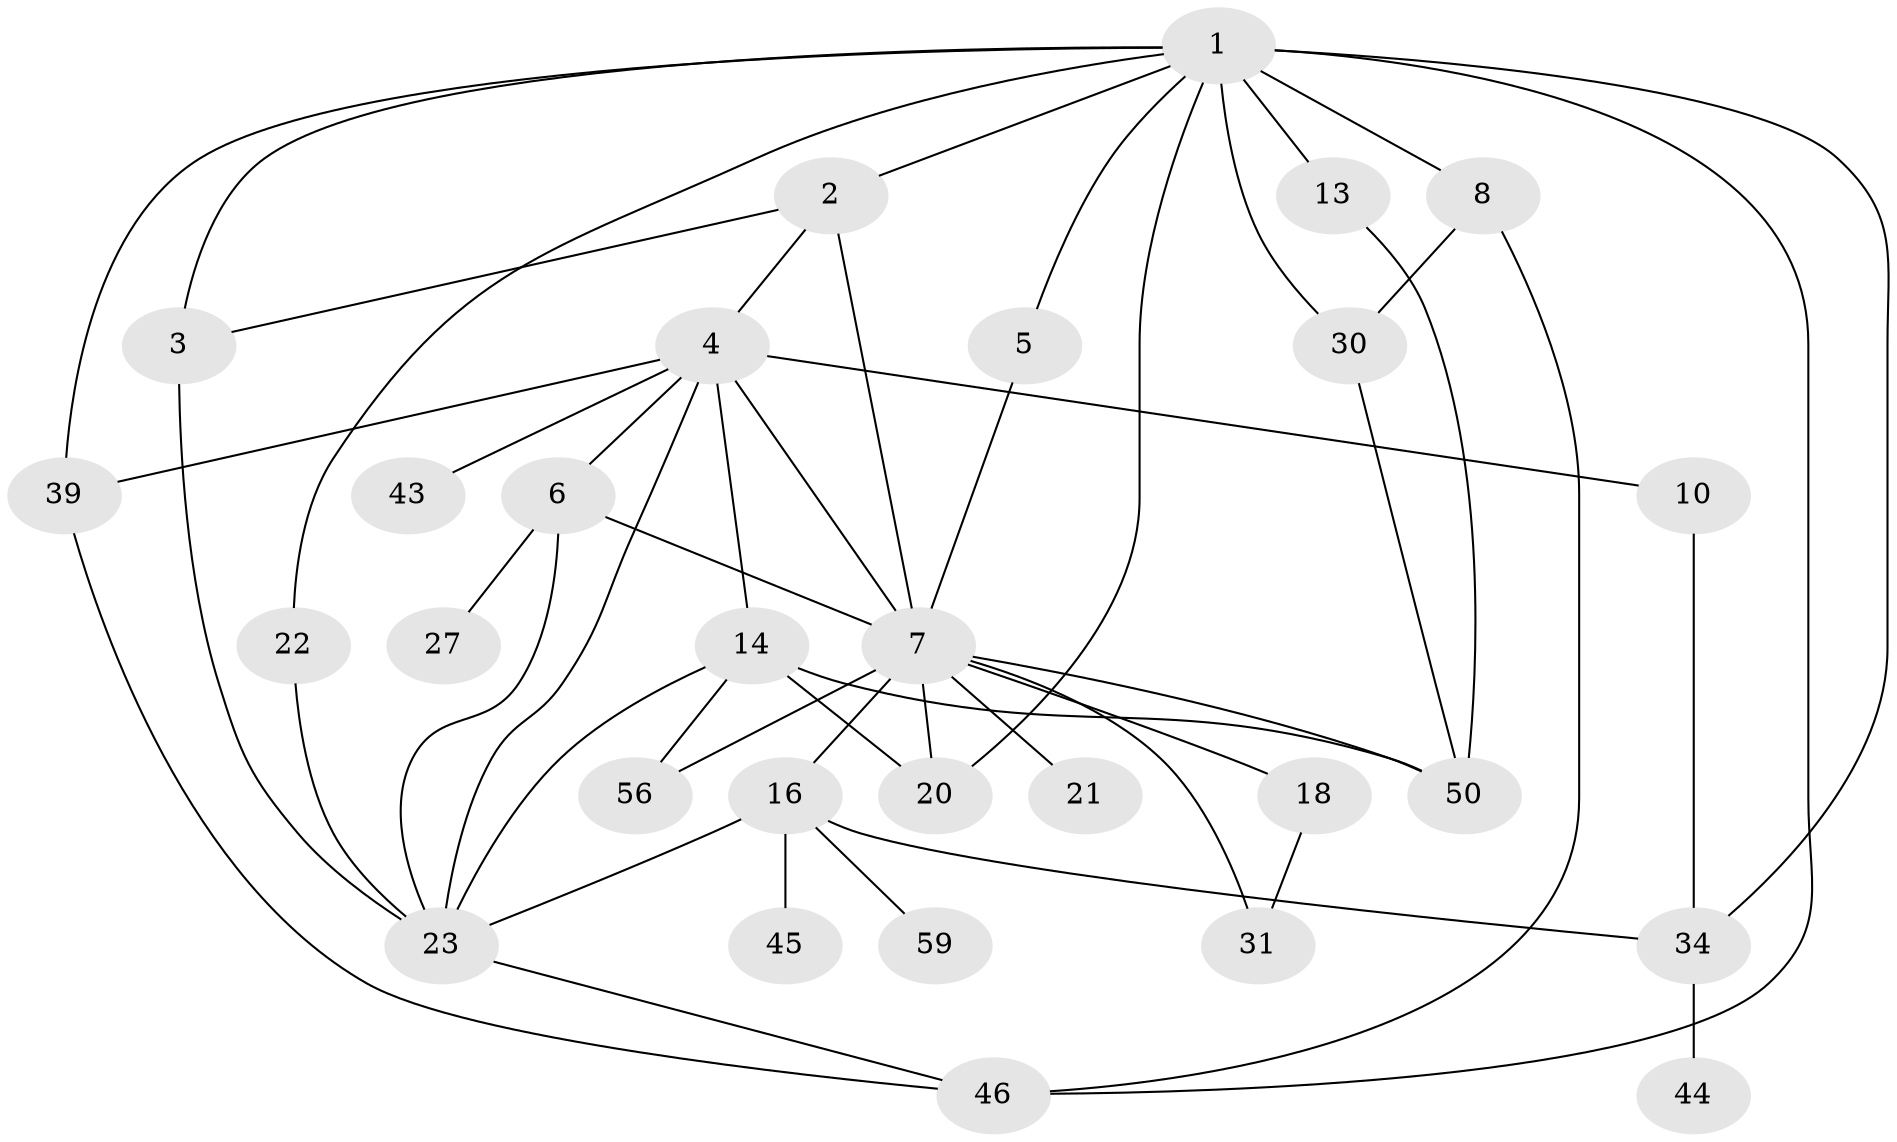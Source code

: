 // original degree distribution, {7: 0.01694915254237288, 5: 0.0847457627118644, 4: 0.13559322033898305, 8: 0.01694915254237288, 2: 0.23728813559322035, 3: 0.288135593220339, 6: 0.03389830508474576, 1: 0.1864406779661017}
// Generated by graph-tools (version 1.1) at 2025/13/03/09/25 04:13:20]
// undirected, 29 vertices, 51 edges
graph export_dot {
graph [start="1"]
  node [color=gray90,style=filled];
  1 [super="+9"];
  2 [super="+32"];
  3 [super="+40"];
  4;
  5;
  6 [super="+15"];
  7 [super="+28+11"];
  8 [super="+17"];
  10;
  13 [super="+53"];
  14 [super="+38"];
  16 [super="+42+35"];
  18 [super="+25"];
  20 [super="+41+24"];
  21;
  22;
  23 [super="+26+29"];
  27;
  30 [super="+58+57+37"];
  31;
  34 [super="+51"];
  39 [super="+48"];
  43;
  44;
  45;
  46 [super="+49"];
  50 [super="+55"];
  56;
  59;
  1 -- 2;
  1 -- 5;
  1 -- 8;
  1 -- 20;
  1 -- 22;
  1 -- 46;
  1 -- 34;
  1 -- 3;
  1 -- 39;
  1 -- 13 [weight=2];
  1 -- 30 [weight=2];
  2 -- 3;
  2 -- 4;
  2 -- 7;
  3 -- 23;
  4 -- 6;
  4 -- 10;
  4 -- 14;
  4 -- 39;
  4 -- 43;
  4 -- 23;
  4 -- 7;
  5 -- 7;
  6 -- 27;
  6 -- 23;
  6 -- 7;
  7 -- 16;
  7 -- 31;
  7 -- 50;
  7 -- 20;
  7 -- 18;
  7 -- 21;
  7 -- 56 [weight=2];
  8 -- 30;
  8 -- 46;
  10 -- 34;
  13 -- 50;
  14 -- 23;
  14 -- 56;
  14 -- 50;
  14 -- 20;
  16 -- 45 [weight=2];
  16 -- 23;
  16 -- 34;
  16 -- 59;
  18 -- 31;
  22 -- 23;
  23 -- 46;
  30 -- 50 [weight=2];
  34 -- 44;
  39 -- 46;
}
